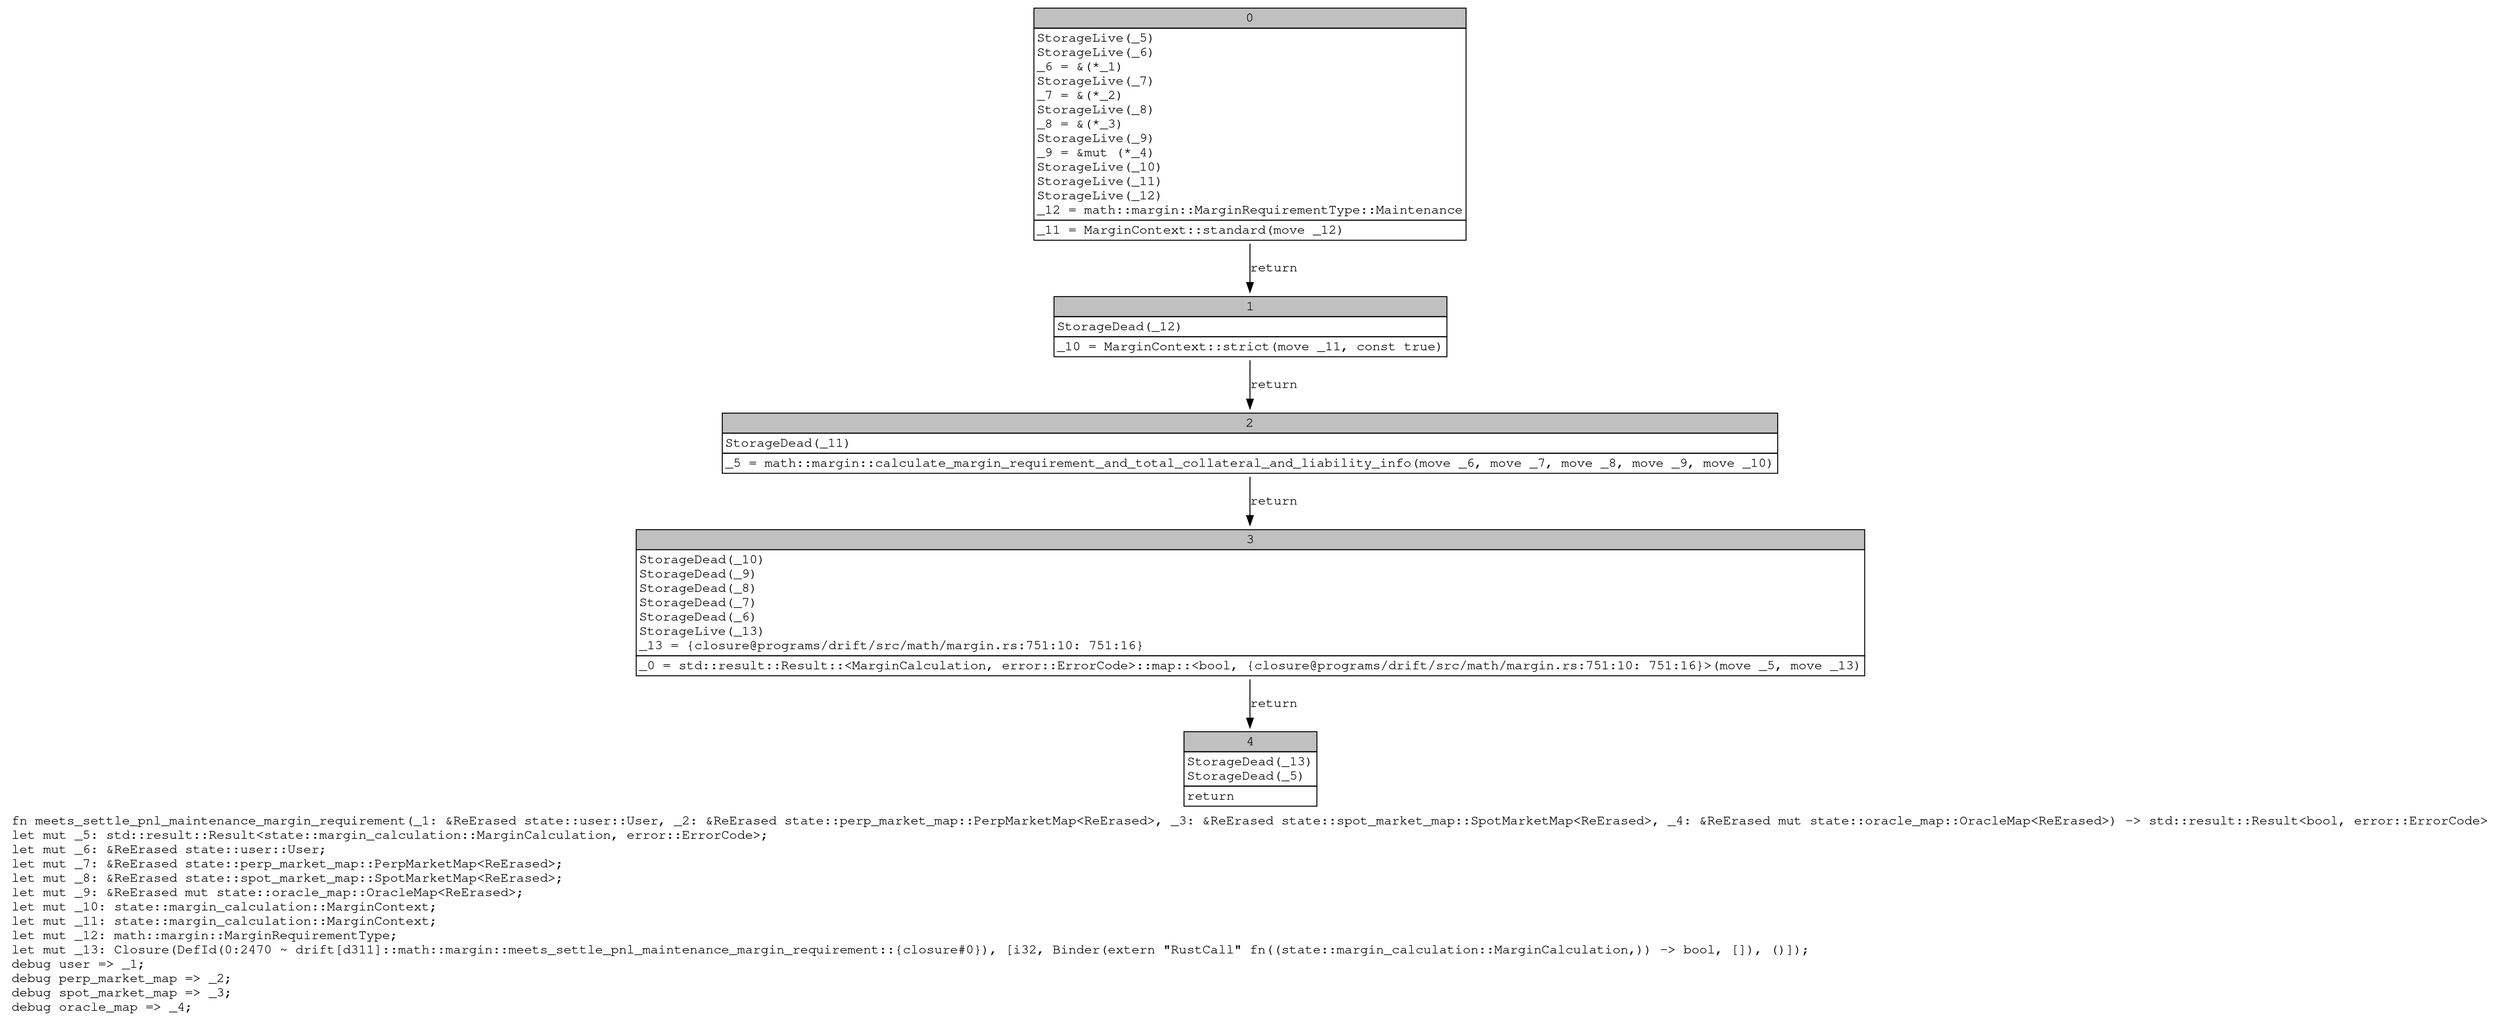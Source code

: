 digraph Mir_0_2469 {
    graph [fontname="Courier, monospace"];
    node [fontname="Courier, monospace"];
    edge [fontname="Courier, monospace"];
    label=<fn meets_settle_pnl_maintenance_margin_requirement(_1: &amp;ReErased state::user::User, _2: &amp;ReErased state::perp_market_map::PerpMarketMap&lt;ReErased&gt;, _3: &amp;ReErased state::spot_market_map::SpotMarketMap&lt;ReErased&gt;, _4: &amp;ReErased mut state::oracle_map::OracleMap&lt;ReErased&gt;) -&gt; std::result::Result&lt;bool, error::ErrorCode&gt;<br align="left"/>let mut _5: std::result::Result&lt;state::margin_calculation::MarginCalculation, error::ErrorCode&gt;;<br align="left"/>let mut _6: &amp;ReErased state::user::User;<br align="left"/>let mut _7: &amp;ReErased state::perp_market_map::PerpMarketMap&lt;ReErased&gt;;<br align="left"/>let mut _8: &amp;ReErased state::spot_market_map::SpotMarketMap&lt;ReErased&gt;;<br align="left"/>let mut _9: &amp;ReErased mut state::oracle_map::OracleMap&lt;ReErased&gt;;<br align="left"/>let mut _10: state::margin_calculation::MarginContext;<br align="left"/>let mut _11: state::margin_calculation::MarginContext;<br align="left"/>let mut _12: math::margin::MarginRequirementType;<br align="left"/>let mut _13: Closure(DefId(0:2470 ~ drift[d311]::math::margin::meets_settle_pnl_maintenance_margin_requirement::{closure#0}), [i32, Binder(extern &quot;RustCall&quot; fn((state::margin_calculation::MarginCalculation,)) -&gt; bool, []), ()]);<br align="left"/>debug user =&gt; _1;<br align="left"/>debug perp_market_map =&gt; _2;<br align="left"/>debug spot_market_map =&gt; _3;<br align="left"/>debug oracle_map =&gt; _4;<br align="left"/>>;
    bb0__0_2469 [shape="none", label=<<table border="0" cellborder="1" cellspacing="0"><tr><td bgcolor="gray" align="center" colspan="1">0</td></tr><tr><td align="left" balign="left">StorageLive(_5)<br/>StorageLive(_6)<br/>_6 = &amp;(*_1)<br/>StorageLive(_7)<br/>_7 = &amp;(*_2)<br/>StorageLive(_8)<br/>_8 = &amp;(*_3)<br/>StorageLive(_9)<br/>_9 = &amp;mut (*_4)<br/>StorageLive(_10)<br/>StorageLive(_11)<br/>StorageLive(_12)<br/>_12 = math::margin::MarginRequirementType::Maintenance<br/></td></tr><tr><td align="left">_11 = MarginContext::standard(move _12)</td></tr></table>>];
    bb1__0_2469 [shape="none", label=<<table border="0" cellborder="1" cellspacing="0"><tr><td bgcolor="gray" align="center" colspan="1">1</td></tr><tr><td align="left" balign="left">StorageDead(_12)<br/></td></tr><tr><td align="left">_10 = MarginContext::strict(move _11, const true)</td></tr></table>>];
    bb2__0_2469 [shape="none", label=<<table border="0" cellborder="1" cellspacing="0"><tr><td bgcolor="gray" align="center" colspan="1">2</td></tr><tr><td align="left" balign="left">StorageDead(_11)<br/></td></tr><tr><td align="left">_5 = math::margin::calculate_margin_requirement_and_total_collateral_and_liability_info(move _6, move _7, move _8, move _9, move _10)</td></tr></table>>];
    bb3__0_2469 [shape="none", label=<<table border="0" cellborder="1" cellspacing="0"><tr><td bgcolor="gray" align="center" colspan="1">3</td></tr><tr><td align="left" balign="left">StorageDead(_10)<br/>StorageDead(_9)<br/>StorageDead(_8)<br/>StorageDead(_7)<br/>StorageDead(_6)<br/>StorageLive(_13)<br/>_13 = {closure@programs/drift/src/math/margin.rs:751:10: 751:16}<br/></td></tr><tr><td align="left">_0 = std::result::Result::&lt;MarginCalculation, error::ErrorCode&gt;::map::&lt;bool, {closure@programs/drift/src/math/margin.rs:751:10: 751:16}&gt;(move _5, move _13)</td></tr></table>>];
    bb4__0_2469 [shape="none", label=<<table border="0" cellborder="1" cellspacing="0"><tr><td bgcolor="gray" align="center" colspan="1">4</td></tr><tr><td align="left" balign="left">StorageDead(_13)<br/>StorageDead(_5)<br/></td></tr><tr><td align="left">return</td></tr></table>>];
    bb0__0_2469 -> bb1__0_2469 [label="return"];
    bb1__0_2469 -> bb2__0_2469 [label="return"];
    bb2__0_2469 -> bb3__0_2469 [label="return"];
    bb3__0_2469 -> bb4__0_2469 [label="return"];
}
